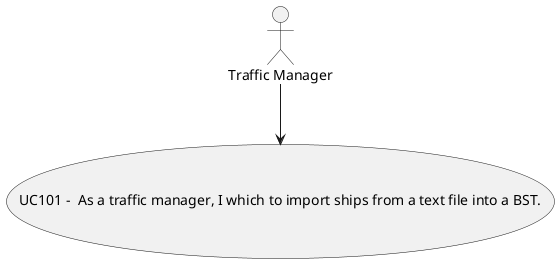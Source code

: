 @startuml
'https://plantuml.com/use-case-diagram

:Traffic Manager: --> (UC101 -  As a traffic manager, I which to import ships from a text file into a BST.)
@enduml